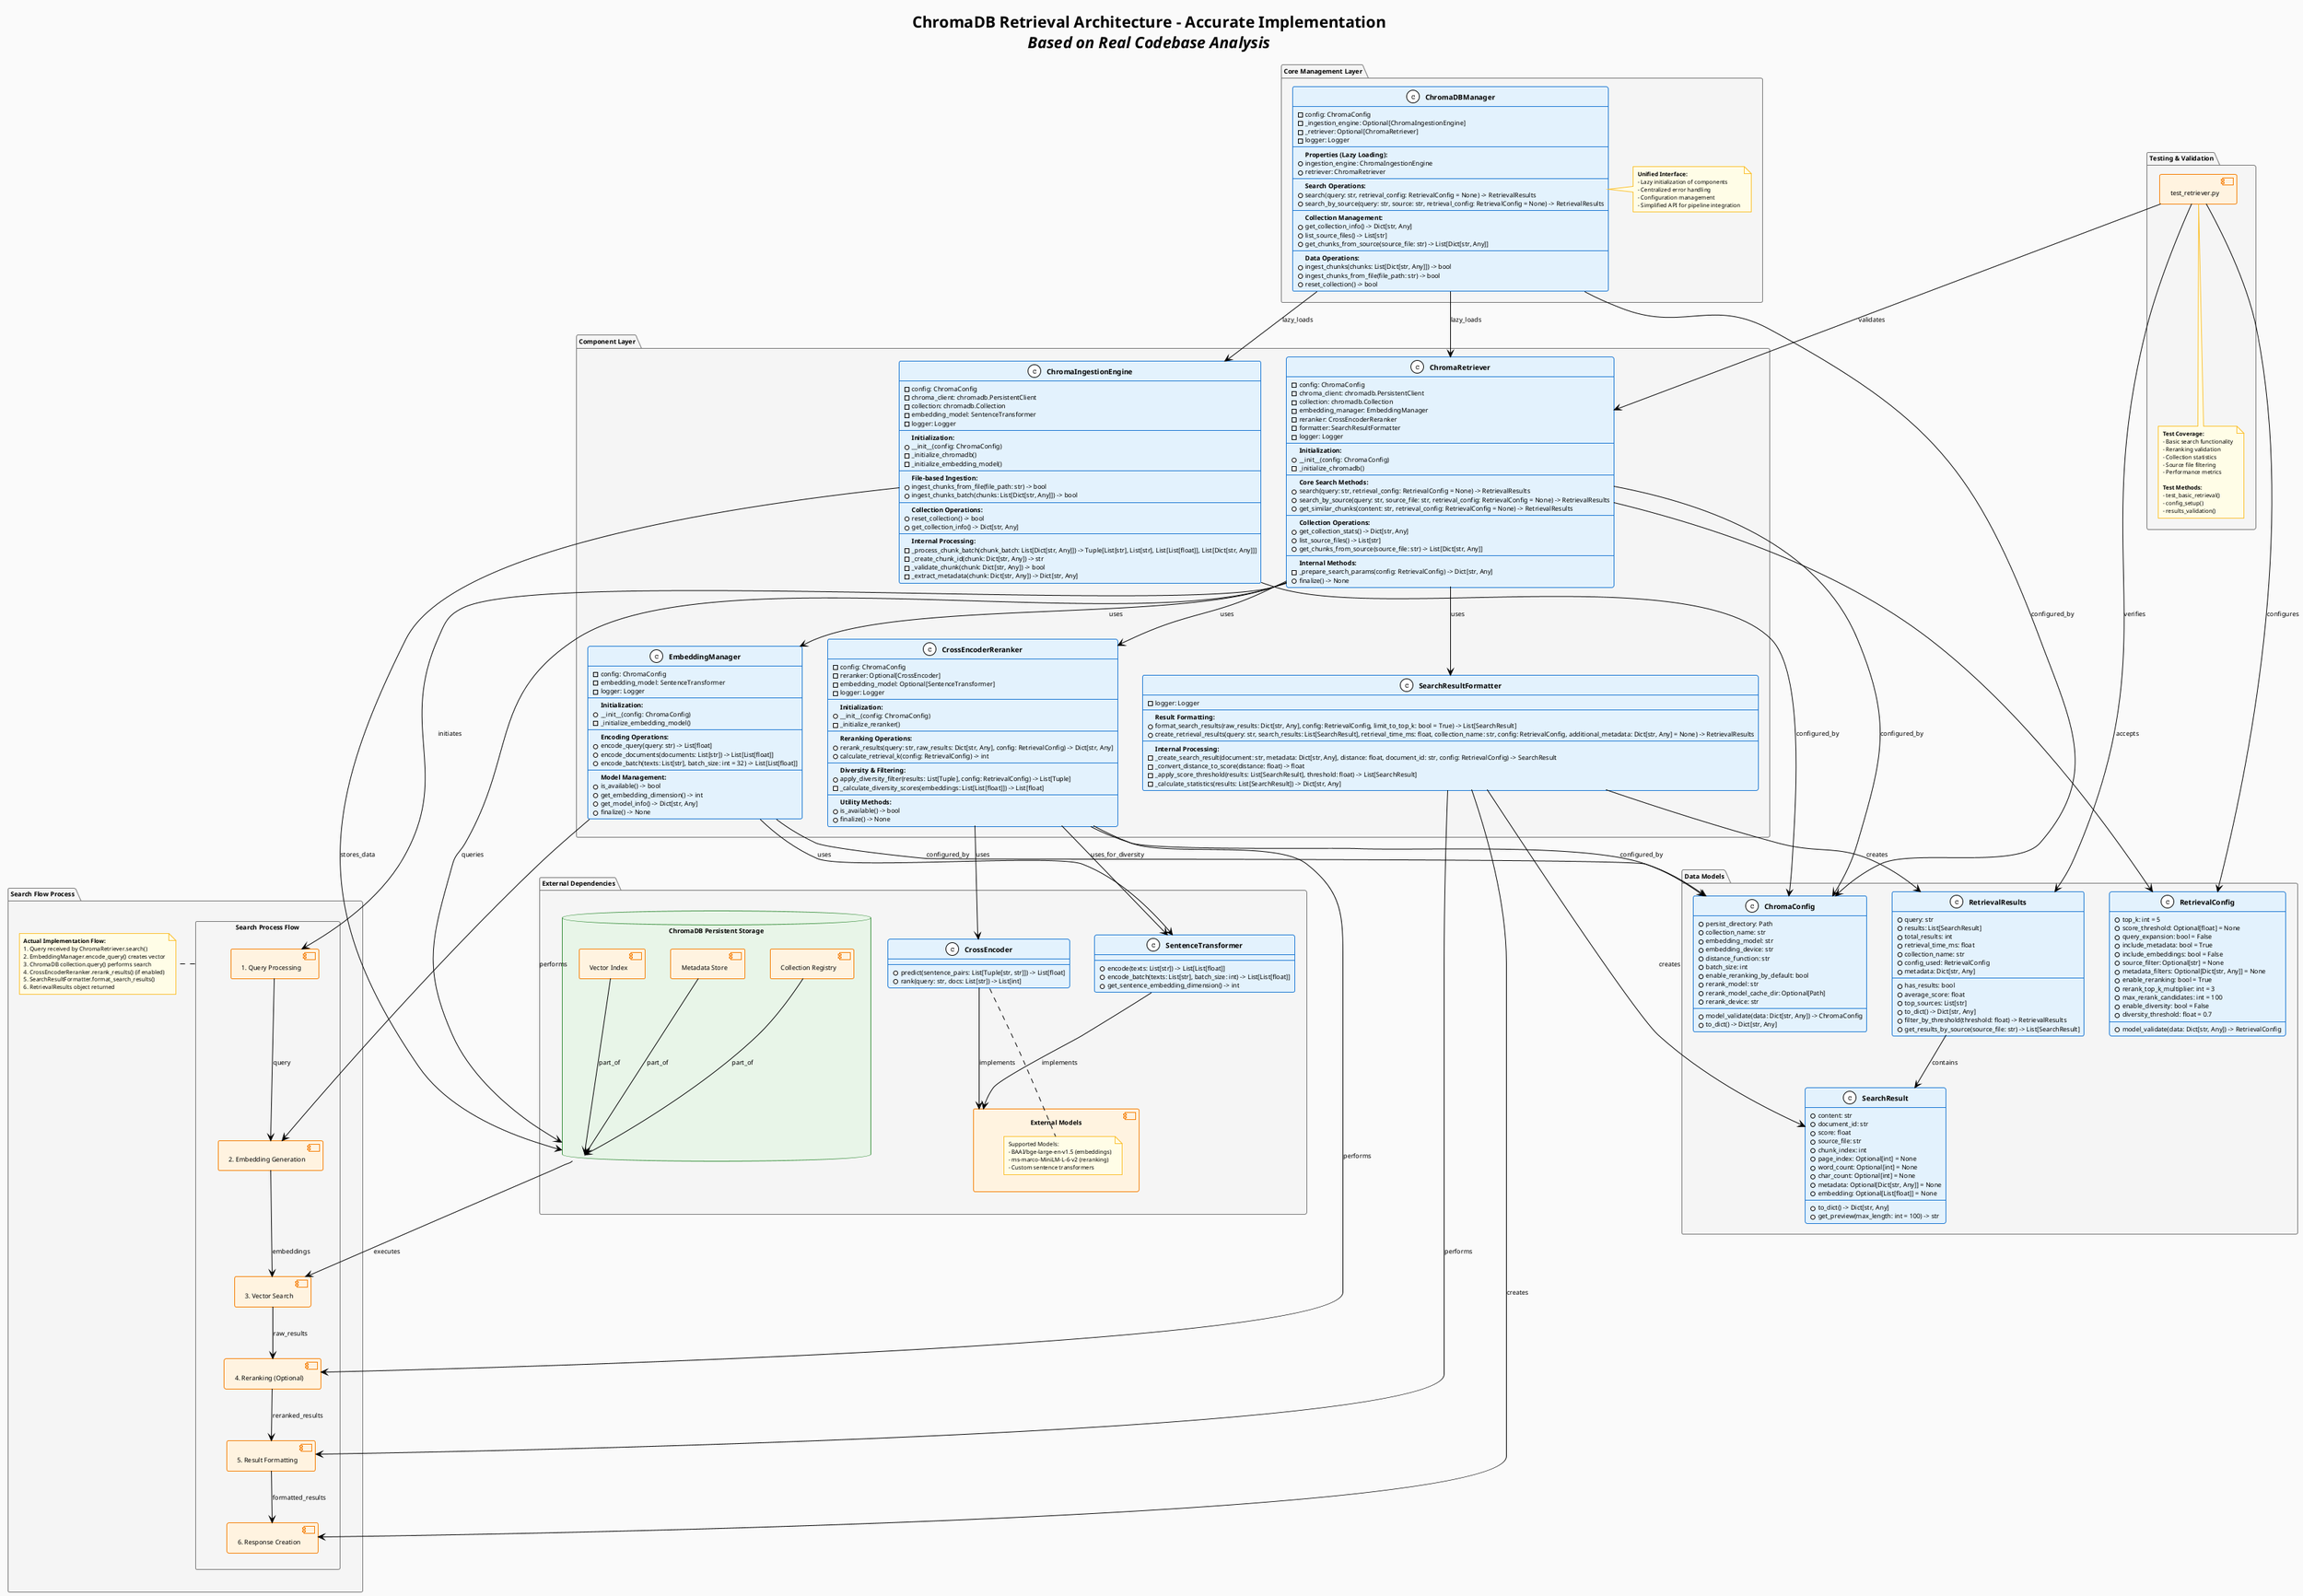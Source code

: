 @startuml ChromaDB_Retrieval_Architecture_Accurate
!theme plain
allowmixing
skinparam backgroundColor #FAFAFA
skinparam defaultFontName Arial
skinparam defaultFontSize 9
skinparam class {
  BackgroundColor #E3F2FD
  BorderColor #1976D2
  FontSize 10
  FontStyle bold
}
skinparam package {
  BackgroundColor #F5F5F5
  BorderColor #757575
  FontStyle bold
}
skinparam database {
  BackgroundColor #E8F5E8
  BorderColor #388E3C
}
skinparam component {
  BackgroundColor #FFF3E0
  BorderColor #F57C00
}
skinparam note {
  BackgroundColor #FFFDE7
  BorderColor #FBC02D
  FontSize 8
}

title **ChromaDB Retrieval Architecture - Accurate Implementation**\n//Based on Real Codebase Analysis//

' --- Core Manager Layer ---
package "**Core Management Layer**" {
  class ChromaDBManager {
    - config: ChromaConfig
    - _ingestion_engine: Optional[ChromaIngestionEngine]
    - _retriever: Optional[ChromaRetriever]
    - logger: Logger
    --
    **Properties (Lazy Loading):**
    + ingestion_engine: ChromaIngestionEngine
    + retriever: ChromaRetriever
    --
    **Search Operations:**
    + search(query: str, retrieval_config: RetrievalConfig = None) -> RetrievalResults
    + search_by_source(query: str, source: str, retrieval_config: RetrievalConfig = None) -> RetrievalResults
    --
    **Collection Management:**
    + get_collection_info() -> Dict[str, Any]
    + list_source_files() -> List[str]
    + get_chunks_from_source(source_file: str) -> List[Dict[str, Any]]
    --
    **Data Operations:**
    + ingest_chunks(chunks: List[Dict[str, Any]]) -> bool
    + ingest_chunks_from_file(file_path: str) -> bool
    + reset_collection() -> bool
  }
  
  note right of ChromaDBManager
    **Unified Interface:**
    - Lazy initialization of components
    - Centralized error handling
    - Configuration management
    - Simplified API for pipeline integration
  end note
}

' --- Component Layer ---
package "**Component Layer**" {
  class ChromaRetriever {
    - config: ChromaConfig
    - chroma_client: chromadb.PersistentClient
    - collection: chromadb.Collection
    - embedding_manager: EmbeddingManager
    - reranker: CrossEncoderReranker
    - formatter: SearchResultFormatter
    - logger: Logger
    --
    **Initialization:**
    + __init__(config: ChromaConfig)
    - _initialize_chromadb()
    --
    **Core Search Methods:**
    + search(query: str, retrieval_config: RetrievalConfig = None) -> RetrievalResults
    + search_by_source(query: str, source_file: str, retrieval_config: RetrievalConfig = None) -> RetrievalResults
    + get_similar_chunks(content: str, retrieval_config: RetrievalConfig = None) -> RetrievalResults
    --
    **Collection Operations:**
    + get_collection_stats() -> Dict[str, Any]
    + list_source_files() -> List[str]
    + get_chunks_from_source(source_file: str) -> List[Dict[str, Any]]
    --
    **Internal Methods:**
    - _prepare_search_params(config: RetrievalConfig) -> Dict[str, Any]
    + finalize() -> None
  }
  
  class ChromaIngestionEngine {
    - config: ChromaConfig
    - chroma_client: chromadb.PersistentClient
    - collection: chromadb.Collection
    - embedding_model: SentenceTransformer
    - logger: Logger
    --
    **Initialization:**
    + __init__(config: ChromaConfig)
    - _initialize_chromadb()
    - _initialize_embedding_model()
    --
    **File-based Ingestion:**
    + ingest_chunks_from_file(file_path: str) -> bool
    + ingest_chunks_batch(chunks: List[Dict[str, Any]]) -> bool
    --
    **Collection Operations:**
    + reset_collection() -> bool
    + get_collection_info() -> Dict[str, Any]
    --
    **Internal Processing:**
    - _process_chunk_batch(chunk_batch: List[Dict[str, Any]]) -> Tuple[List[str], List[str], List[List[float]], List[Dict[str, Any]]]
    - _create_chunk_id(chunk: Dict[str, Any]) -> str
    - _validate_chunk(chunk: Dict[str, Any]) -> bool
    - _extract_metadata(chunk: Dict[str, Any]) -> Dict[str, Any]
  }
  
  class EmbeddingManager {
    - config: ChromaConfig
    - embedding_model: SentenceTransformer
    - logger: Logger
    --
    **Initialization:**
    + __init__(config: ChromaConfig)
    - _initialize_embedding_model()
    --
    **Encoding Operations:**
    + encode_query(query: str) -> List[float]
    + encode_documents(documents: List[str]) -> List[List[float]]
    + encode_batch(texts: List[str], batch_size: int = 32) -> List[List[float]]
    --
    **Model Management:**
    + is_available() -> bool
    + get_embedding_dimension() -> int
    + get_model_info() -> Dict[str, Any]
    + finalize() -> None
  }
  
  class CrossEncoderReranker {
    - config: ChromaConfig
    - reranker: Optional[CrossEncoder]
    - embedding_model: Optional[SentenceTransformer]
    - logger: Logger
    --
    **Initialization:**
    + __init__(config: ChromaConfig)
    - _initialize_reranker()
    --
    **Reranking Operations:**
    + rerank_results(query: str, raw_results: Dict[str, Any], config: RetrievalConfig) -> Dict[str, Any]
    + calculate_retrieval_k(config: RetrievalConfig) -> int
    --
    **Diversity & Filtering:**
    + apply_diversity_filter(results: List[Tuple], config: RetrievalConfig) -> List[Tuple]
    - _calculate_diversity_scores(embeddings: List[List[float]]) -> List[float]
    --
    **Utility Methods:**
    + is_available() -> bool
    + finalize() -> None
  }
  
  class SearchResultFormatter {
    - logger: Logger
    --
    **Result Formatting:**
    + format_search_results(raw_results: Dict[str, Any], config: RetrievalConfig, limit_to_top_k: bool = True) -> List[SearchResult]
    + create_retrieval_results(query: str, search_results: List[SearchResult], retrieval_time_ms: float, collection_name: str, config: RetrievalConfig, additional_metadata: Dict[str, Any] = None) -> RetrievalResults
    --
    **Internal Processing:**
    - _create_search_result(document: str, metadata: Dict[str, Any], distance: float, document_id: str, config: RetrievalConfig) -> SearchResult
    - _convert_distance_to_score(distance: float) -> float
    - _apply_score_threshold(results: List[SearchResult], threshold: float) -> List[SearchResult]
    - _calculate_statistics(results: List[SearchResult]) -> Dict[str, Any]
  }
}

' --- Data Models ---
package "**Data Models**" {
  class ChromaConfig {
    + persist_directory: Path
    + collection_name: str
    + embedding_model: str
    + embedding_device: str
    + distance_function: str
    + batch_size: int
    + enable_reranking_by_default: bool
    + rerank_model: str
    + rerank_model_cache_dir: Optional[Path]
    + rerank_device: str
    --
    + model_validate(data: Dict[str, Any]) -> ChromaConfig
    + to_dict() -> Dict[str, Any]
  }

  class RetrievalConfig {
    + top_k: int = 5
    + score_threshold: Optional[float] = None
    + query_expansion: bool = False
    + include_metadata: bool = True
    + include_embeddings: bool = False
    + source_filter: Optional[str] = None
    + metadata_filters: Optional[Dict[str, Any]] = None
    + enable_reranking: bool = True
    + rerank_top_k_multiplier: int = 3
    + max_rerank_candidates: int = 100
    + enable_diversity: bool = False
    + diversity_threshold: float = 0.7
    --
    + model_validate(data: Dict[str, Any]) -> RetrievalConfig
  }

  class SearchResult {
    + content: str
    + document_id: str
    + score: float
    + source_file: str
    + chunk_index: int
    + page_index: Optional[int] = None
    + word_count: Optional[int] = None
    + char_count: Optional[int] = None
    + metadata: Optional[Dict[str, Any]] = None
    + embedding: Optional[List[float]] = None
    --
    + to_dict() -> Dict[str, Any]
    + get_preview(max_length: int = 100) -> str
  }

  class RetrievalResults {
    + query: str
    + results: List[SearchResult]
    + total_results: int
    + retrieval_time_ms: float
    + collection_name: str
    + config_used: RetrievalConfig
    + metadata: Dict[str, Any]
    --
    + has_results: bool
    + average_score: float
    + top_sources: List[str]
    + to_dict() -> Dict[str, Any]
    + filter_by_threshold(threshold: float) -> RetrievalResults
    + get_results_by_source(source_file: str) -> List[SearchResult]
  }
}

' --- External Dependencies ---
package "**External Dependencies**" {
  database "ChromaDB Persistent Storage" as ChromaStorage {
    component "Vector Index" as VectorIndex
    component "Metadata Store" as MetadataStore
    component "Collection Registry" as CollectionRegistry
  }
  
  class SentenceTransformer {
    + encode(texts: List[str]) -> List[List[float]]
    + encode_batch(texts: List[str], batch_size: int) -> List[List[float]]
    + get_sentence_embedding_dimension() -> int
  }
  
  class CrossEncoder {
    + predict(sentence_pairs: List[Tuple[str, str]]) -> List[float]
    + rank(query: str, docs: List[str]) -> List[int]
  }
  
  component "External Models" as ExternalModels {
    note bottom
      Supported Models:
      - BAAI/bge-large-en-v1.5 (embeddings)
      - ms-marco-MiniLM-L-6-v2 (reranking)
      - Custom sentence transformers
    end note
  }
}

' --- Actual Search Flow ---
package "**Search Flow Process**" {
  rectangle "Search Process Flow" as SearchFlow {
    component "1. Query Processing" as Step1
    component "2. Embedding Generation" as Step2
    component "3. Vector Search" as Step3
    component "4. Reranking (Optional)" as Step4
    component "5. Result Formatting" as Step5
    component "6. Response Creation" as Step6
  }
  
  note right of SearchFlow
    **Actual Implementation Flow:**
    1. Query received by ChromaRetriever.search()
    2. EmbeddingManager.encode_query() creates vector
    3. ChromaDB collection.query() performs search
    4. CrossEncoderReranker.rerank_results() (if enabled)
    5. SearchResultFormatter.format_search_results()
    6. RetrievalResults object returned
  end note
}

' --- Test Integration ---
package "**Testing & Validation**" {
  component "test_retriever.py" as TestRetriever
  
  note bottom of TestRetriever
    **Test Coverage:**
    - Basic search functionality
    - Reranking validation  
    - Collection statistics
    - Source file filtering
    - Performance metrics
    
    **Test Methods:**
    - test_basic_retrieval()
    - config_setup()
    - results_validation()
  end note
}

' --- Relationships & Data Flow ---

' Manager to Components
ChromaDBManager --> ChromaIngestionEngine : lazy_loads
ChromaDBManager --> ChromaRetriever : lazy_loads

' Retriever Internal Components
ChromaRetriever --> EmbeddingManager : uses
ChromaRetriever --> CrossEncoderReranker : uses
ChromaRetriever --> SearchResultFormatter : uses

' Configuration
ChromaDBManager --> ChromaConfig : configured_by
ChromaRetriever --> ChromaConfig : configured_by
ChromaIngestionEngine --> ChromaConfig : configured_by
EmbeddingManager --> ChromaConfig : configured_by
CrossEncoderReranker --> ChromaConfig : configured_by

' Data Models
ChromaRetriever --> RetrievalConfig : accepts
SearchResultFormatter --> SearchResult : creates
SearchResultFormatter --> RetrievalResults : creates
RetrievalResults --> SearchResult : contains

' External Dependencies
ChromaRetriever --> ChromaStorage : queries
ChromaIngestionEngine --> ChromaStorage : stores_data
EmbeddingManager --> SentenceTransformer : uses
CrossEncoderReranker --> CrossEncoder : uses
CrossEncoderReranker --> SentenceTransformer : uses_for_diversity

VectorIndex --> ChromaStorage : part_of
MetadataStore --> ChromaStorage : part_of
CollectionRegistry --> ChromaStorage : part_of

SentenceTransformer --> ExternalModels : implements
CrossEncoder --> ExternalModels : implements

' Detailed Search Flow
Step1 --> Step2 : query
Step2 --> Step3 : embeddings
Step3 --> Step4 : raw_results
Step4 --> Step5 : reranked_results
Step5 --> Step6 : formatted_results

ChromaRetriever --> Step1 : initiates
EmbeddingManager --> Step2 : performs
ChromaStorage --> Step3 : executes
CrossEncoderReranker --> Step4 : performs
SearchResultFormatter --> Step5 : performs
SearchResultFormatter --> Step6 : creates

' Test Integration
TestRetriever --> ChromaRetriever : validates
TestRetriever --> RetrievalConfig : configures
TestRetriever --> RetrievalResults : verifies

@enduml